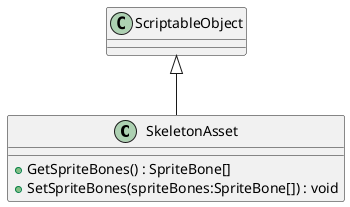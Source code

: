@startuml
class SkeletonAsset {
    + GetSpriteBones() : SpriteBone[]
    + SetSpriteBones(spriteBones:SpriteBone[]) : void
}
ScriptableObject <|-- SkeletonAsset
@enduml
